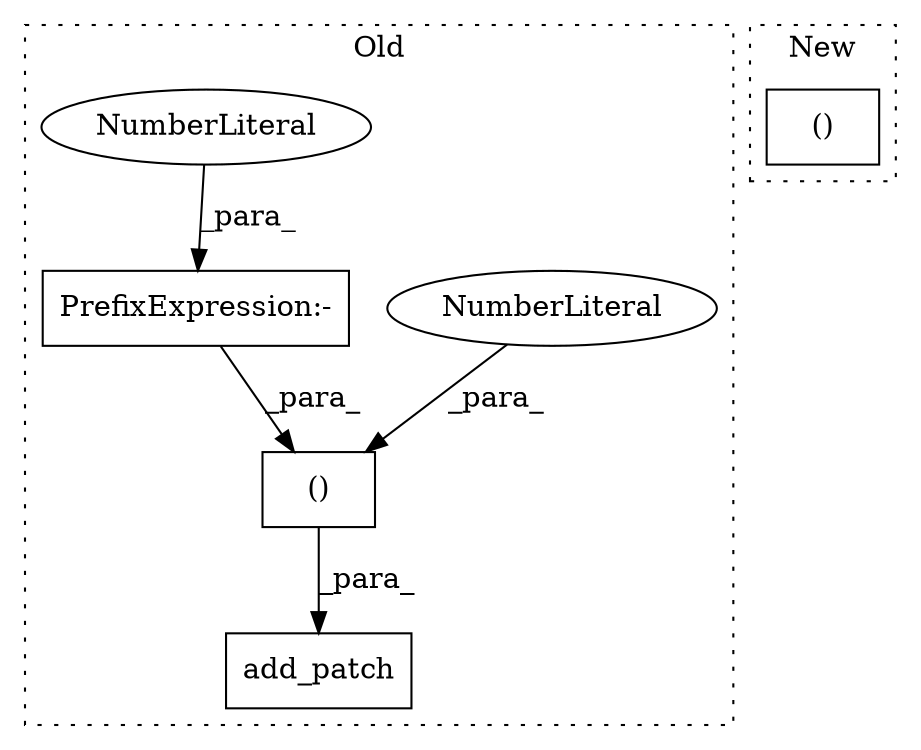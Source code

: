 digraph G {
subgraph cluster0 {
1 [label="add_patch" a="32" s="288,421" l="10,1" shape="box"];
3 [label="()" a="106" s="318" l="22" shape="box"];
4 [label="NumberLiteral" a="34" s="336" l="4" shape="ellipse"];
5 [label="PrefixExpression:-" a="38" s="318" l="1" shape="box"];
6 [label="NumberLiteral" a="34" s="319" l="4" shape="ellipse"];
label = "Old";
style="dotted";
}
subgraph cluster1 {
2 [label="()" a="106" s="362" l="35" shape="box"];
label = "New";
style="dotted";
}
3 -> 1 [label="_para_"];
4 -> 3 [label="_para_"];
5 -> 3 [label="_para_"];
6 -> 5 [label="_para_"];
}